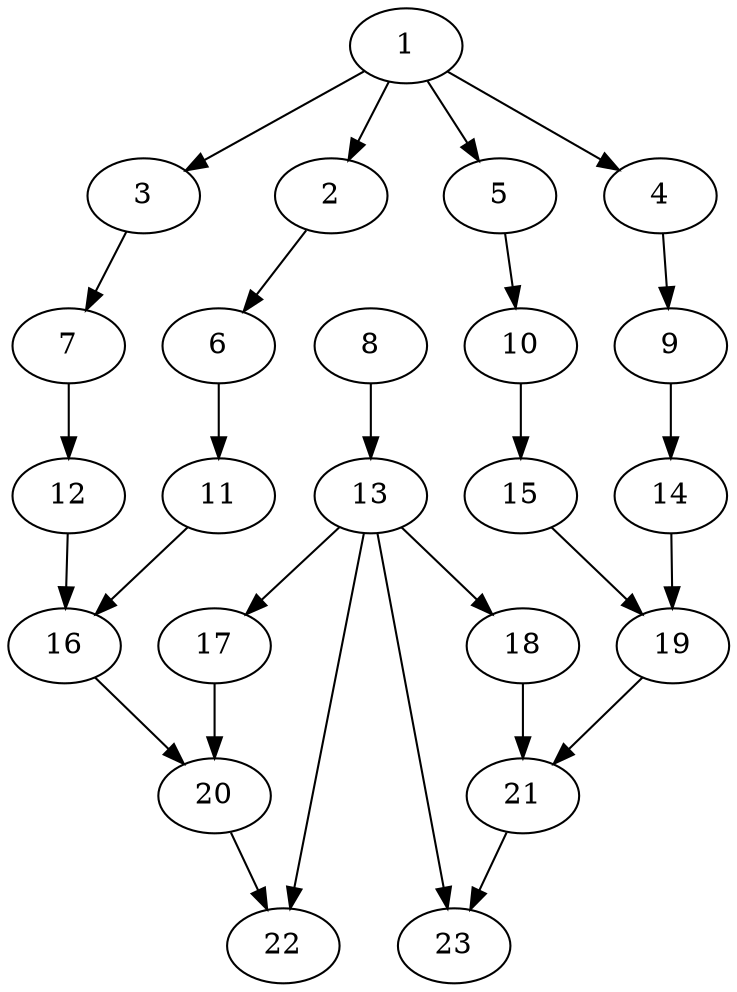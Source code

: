 strict digraph  {
1;
2;
3;
4;
5;
6;
7;
9;
10;
11;
12;
8;
13;
14;
15;
16;
17;
18;
22;
23;
19;
20;
21;
1 -> 2;
1 -> 3;
1 -> 4;
1 -> 5;
2 -> 6;
3 -> 7;
4 -> 9;
5 -> 10;
6 -> 11;
7 -> 12;
9 -> 14;
10 -> 15;
11 -> 16;
12 -> 16;
8 -> 13;
13 -> 17;
13 -> 18;
13 -> 22;
13 -> 23;
14 -> 19;
15 -> 19;
16 -> 20;
17 -> 20;
18 -> 21;
19 -> 21;
20 -> 22;
21 -> 23;
}

